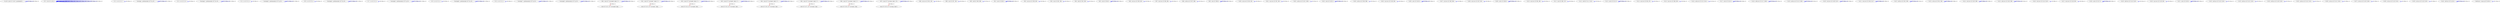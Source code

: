 digraph {
Node0x40648e0[label="  %i.126 = phi i32 [ %140, %.preheader23..."];
Node0x40648e0 -> Node0x40648e0[label="D:0.00ns L:0",color=blue];
Node0x40648e0 -> Node0x40648e0[label="D:0.00ns L:0",color=blue];
Node0x4064a20[label="  %72 = shl i32 %i.126, 3"];
Node0x4064a20 -> Node0x4064a20[label="D:0.00ns L:0",color=blue];
Node0x4064a20 -> Node0x4064a20[label="D:0.00ns L:0",color=blue];
Node0x4064a20 -> Node0x4064a20[label="D:0.00ns L:0",color=blue];
Node0x4064a20 -> Node0x4064a20[label="D:0.00ns L:0",color=blue];
Node0x4064a20 -> Node0x4064a20[label="D:0.00ns L:0",color=blue];
Node0x4064a20 -> Node0x4064a20[label="D:0.00ns L:0",color=blue];
Node0x4064a20 -> Node0x4064a20[label="D:0.00ns L:0",color=blue];
Node0x4064a20 -> Node0x4064a20[label="D:0.00ns L:0",color=blue];
Node0x4064b60[label="  %73 = or i32 %72, 7"];
Node0x4064b60 -> Node0x4064b60[label="D:0.00ns L:0",color=blue];
Node0x4069580[label="  %scevgep = getelementptr i32* %y, i32 ..."];
Node0x4069580 -> Node0x4069580[label="D:13.00ns L:0",color=blue];
Node0x4069580 -> Node0x4069580[label="D:13.00ns L:0",color=blue];
Node0x40696c0[label="  %74 = or i32 %72, 6"];
Node0x40696c0 -> Node0x40696c0[label="D:0.00ns L:0",color=blue];
Node0x4069800[label="  %scevgep2 = getelementptr i32* %y, i32..."];
Node0x4069800 -> Node0x4069800[label="D:13.00ns L:0",color=blue];
Node0x4069800 -> Node0x4069800[label="D:13.00ns L:0",color=blue];
Node0x4069940[label="  %75 = or i32 %72, 5"];
Node0x4069940 -> Node0x4069940[label="D:0.00ns L:0",color=blue];
Node0x4069a80[label="  %scevgep3 = getelementptr i32* %y, i32..."];
Node0x4069a80 -> Node0x4069a80[label="D:13.00ns L:0",color=blue];
Node0x4069a80 -> Node0x4069a80[label="D:13.00ns L:0",color=blue];
Node0x4069bc0[label="  %76 = or i32 %72, 4"];
Node0x4069bc0 -> Node0x4069bc0[label="D:0.00ns L:0",color=blue];
Node0x4069d00[label="  %scevgep4 = getelementptr i32* %y, i32..."];
Node0x4069d00 -> Node0x4069d00[label="D:13.00ns L:0",color=blue];
Node0x4069d00 -> Node0x4069d00[label="D:13.00ns L:0",color=blue];
Node0x4069e40[label="  %77 = or i32 %72, 3"];
Node0x4069e40 -> Node0x4069e40[label="D:0.00ns L:0",color=blue];
Node0x4069f80[label="  %scevgep5 = getelementptr i32* %y, i32..."];
Node0x4069f80 -> Node0x4069f80[label="D:13.00ns L:0",color=blue];
Node0x4069f80 -> Node0x4069f80[label="D:13.00ns L:0",color=blue];
Node0x406a0c0[label="  %78 = or i32 %72, 2"];
Node0x406a0c0 -> Node0x406a0c0[label="D:0.00ns L:0",color=blue];
Node0x406a200[label="  %scevgep6 = getelementptr i32* %y, i32..."];
Node0x406a200 -> Node0x406a200[label="D:13.00ns L:0",color=blue];
Node0x406a200 -> Node0x406a200[label="D:13.00ns L:0",color=blue];
Node0x406a340[label="  %79 = or i32 %72, 1"];
Node0x406a340 -> Node0x406a340[label="D:0.00ns L:0",color=blue];
Node0x406a480[label="  %scevgep7 = getelementptr i32* %y, i32..."];
Node0x406a480 -> Node0x406a480[label="D:13.00ns L:0",color=blue];
Node0x406a480 -> Node0x406a480[label="D:13.00ns L:0",color=blue];
Node0x406a5c0[label="  %scevgep8 = getelementptr i32* %y, i32..."];
Node0x406a5c0 -> Node0x406a5c0[label="D:13.00ns L:0",color=blue];
Node0x406a5c0 -> Node0x406a5c0[label="D:13.00ns L:0",color=blue];
Node0x406a700[label="  %80 = load i32* %scevgep8, align 4, !t..."];
Node0x406a700 -> Node0x406a700[label="D:0.00ns L:2",color=blue];
Node0x406a700 -> Node0x406a700[label="D:0.00ns L:2",color=blue];
Node0x406e940[label="  store i32 %132, i32* %scevgep8, align ..."];
Node0x406a700 -> Node0x406e940[label="D:0.00ns L:2",color=red];
Node0x406a840[label="  %81 = load i32* %scevgep7, align 4, !t..."];
Node0x406a840 -> Node0x406a840[label="D:0.00ns L:2",color=blue];
Node0x406a840 -> Node0x406a840[label="D:0.00ns L:2",color=blue];
Node0x406ebc0[label="  store i32 %133, i32* %scevgep7, align ..."];
Node0x406a840 -> Node0x406ebc0[label="D:0.00ns L:2",color=red];
Node0x406a980[label="  %82 = load i32* %scevgep6, align 4, !t..."];
Node0x406a980 -> Node0x406a980[label="D:0.00ns L:2",color=blue];
Node0x406a980 -> Node0x406a980[label="D:0.00ns L:2",color=blue];
Node0x406ee40[label="  store i32 %134, i32* %scevgep6, align ..."];
Node0x406a980 -> Node0x406ee40[label="D:0.00ns L:2",color=red];
Node0x406aac0[label="  %83 = load i32* %scevgep5, align 4, !t..."];
Node0x406aac0 -> Node0x406aac0[label="D:0.00ns L:2",color=blue];
Node0x406aac0 -> Node0x406aac0[label="D:0.00ns L:2",color=blue];
Node0x406f0c0[label="  store i32 %135, i32* %scevgep5, align ..."];
Node0x406aac0 -> Node0x406f0c0[label="D:0.00ns L:2",color=red];
Node0x406ac00[label="  %84 = load i32* %scevgep4, align 4, !t..."];
Node0x406ac00 -> Node0x406ac00[label="D:0.00ns L:2",color=blue];
Node0x406ac00 -> Node0x406ac00[label="D:0.00ns L:2",color=blue];
Node0x406f340[label="  store i32 %136, i32* %scevgep4, align ..."];
Node0x406ac00 -> Node0x406f340[label="D:0.00ns L:2",color=red];
Node0x406ad40[label="  %85 = load i32* %scevgep3, align 4, !t..."];
Node0x406ad40 -> Node0x406ad40[label="D:0.00ns L:2",color=blue];
Node0x406ad40 -> Node0x406ad40[label="D:0.00ns L:2",color=blue];
Node0x406f5c0[label="  store i32 %137, i32* %scevgep3, align ..."];
Node0x406ad40 -> Node0x406f5c0[label="D:0.00ns L:2",color=red];
Node0x406ae80[label="  %86 = load i32* %scevgep2, align 4, !t..."];
Node0x406ae80 -> Node0x406ae80[label="D:0.00ns L:2",color=blue];
Node0x406ae80 -> Node0x406ae80[label="D:0.00ns L:2",color=blue];
Node0x406f840[label="  store i32 %138, i32* %scevgep2, align ..."];
Node0x406ae80 -> Node0x406f840[label="D:0.00ns L:2",color=red];
Node0x406afc0[label="  %87 = load i32* %scevgep, align 4, !tb..."];
Node0x406afc0 -> Node0x406afc0[label="D:0.00ns L:2",color=blue];
Node0x406afc0 -> Node0x406afc0[label="D:0.00ns L:2",color=blue];
Node0x406fac0[label="  store i32 %139, i32* %scevgep, align 4..."];
Node0x406afc0 -> Node0x406fac0[label="D:0.00ns L:2",color=red];
Node0x406b100[label="  %88 = mul nsw i32 %81, 100"];
Node0x406b100 -> Node0x406b100[label="D:6.50ns L:0",color=blue];
Node0x406b240[label="  %89 = mul i32 %87, -502"];
Node0x406b240 -> Node0x406b240[label="D:6.50ns L:0",color=blue];
Node0x406b380[label="  %90 = add i32 %89, %88"];
Node0x406b380 -> Node0x406b380[label="D:3.81ns L:0",color=blue];
Node0x406b4c0[label="  %91 = ashr i32 %90, 9"];
Node0x406b4c0 -> Node0x406b4c0[label="D:0.00ns L:0",color=blue];
Node0x406b4c0 -> Node0x406b4c0[label="D:0.00ns L:0",color=blue];
Node0x406b600[label="  %92 = mul nsw i32 %85, 426"];
Node0x406b600 -> Node0x406b600[label="D:6.50ns L:0",color=blue];
Node0x406b740[label="  %93 = mul i32 %83, -284"];
Node0x406b740 -> Node0x406b740[label="D:6.50ns L:0",color=blue];
Node0x406b880[label="  %94 = add i32 %92, %93"];
Node0x406b880 -> Node0x406b880[label="D:3.81ns L:0",color=blue];
Node0x406b9c0[label="  %95 = ashr i32 %94, 9"];
Node0x406b9c0 -> Node0x406b9c0[label="D:0.00ns L:0",color=blue];
Node0x406b9c0 -> Node0x406b9c0[label="D:0.00ns L:0",color=blue];
Node0x406bb00[label="  %96 = mul nsw i32 %83, 426"];
Node0x406bb00 -> Node0x406bb00[label="D:6.50ns L:0",color=blue];
Node0x406bc40[label="  %97 = mul nsw i32 %85, 284"];
Node0x406bc40 -> Node0x406bc40[label="D:6.50ns L:0",color=blue];
Node0x406bd80[label="  %98 = add nsw i32 %97, %96"];
Node0x406bd80 -> Node0x406bd80[label="D:3.81ns L:0",color=blue];
Node0x406bec0[label="  %99 = ashr i32 %98, 9"];
Node0x406bec0 -> Node0x406bec0[label="D:0.00ns L:0",color=blue];
Node0x406bec0 -> Node0x406bec0[label="D:0.00ns L:0",color=blue];
Node0x406c000[label="  %100 = mul nsw i32 %81, 502"];
Node0x406c000 -> Node0x406c000[label="D:6.50ns L:0",color=blue];
Node0x406c140[label="  %101 = mul nsw i32 %87, 100"];
Node0x406c140 -> Node0x406c140[label="D:6.50ns L:0",color=blue];
Node0x406c280[label="  %102 = add nsw i32 %101, %100"];
Node0x406c280 -> Node0x406c280[label="D:3.81ns L:0",color=blue];
Node0x406c3c0[label="  %103 = ashr i32 %102, 9"];
Node0x406c3c0 -> Node0x406c3c0[label="D:0.00ns L:0",color=blue];
Node0x406c3c0 -> Node0x406c3c0[label="D:0.00ns L:0",color=blue];
Node0x406c500[label="  %104 = add nsw i32 %84, %80"];
Node0x406c500 -> Node0x406c500[label="D:3.81ns L:0",color=blue];
Node0x406c640[label="  %105 = mul nsw i32 %104, 362"];
Node0x406c640 -> Node0x406c640[label="D:6.50ns L:0",color=blue];
Node0x406c780[label="  %106 = ashr i32 %105, 9"];
Node0x406c780 -> Node0x406c780[label="D:0.00ns L:0",color=blue];
Node0x406c780 -> Node0x406c780[label="D:0.00ns L:0",color=blue];
Node0x406c8c0[label="  %107 = sub nsw i32 %80, %84"];
Node0x406c8c0 -> Node0x406c8c0[label="D:3.80ns L:0",color=blue];
Node0x406ca00[label="  %108 = mul nsw i32 %107, 362"];
Node0x406ca00 -> Node0x406ca00[label="D:6.50ns L:0",color=blue];
Node0x406cb40[label="  %109 = ashr i32 %108, 9"];
Node0x406cb40 -> Node0x406cb40[label="D:0.00ns L:0",color=blue];
Node0x406cb40 -> Node0x406cb40[label="D:0.00ns L:0",color=blue];
Node0x406cc80[label="  %110 = mul nsw i32 %82, 196"];
Node0x406cc80 -> Node0x406cc80[label="D:6.50ns L:0",color=blue];
Node0x406cdc0[label="  %111 = mul i32 %86, -473"];
Node0x406cdc0 -> Node0x406cdc0[label="D:6.50ns L:0",color=blue];
Node0x406cf00[label="  %112 = add i32 %111, %110"];
Node0x406cf00 -> Node0x406cf00[label="D:3.81ns L:0",color=blue];
Node0x406d040[label="  %113 = ashr i32 %112, 9"];
Node0x406d040 -> Node0x406d040[label="D:0.00ns L:0",color=blue];
Node0x406d040 -> Node0x406d040[label="D:0.00ns L:0",color=blue];
Node0x406d180[label="  %114 = mul nsw i32 %82, 473"];
Node0x406d180 -> Node0x406d180[label="D:6.50ns L:0",color=blue];
Node0x406d2c0[label="  %115 = mul nsw i32 %86, 196"];
Node0x406d2c0 -> Node0x406d2c0[label="D:6.50ns L:0",color=blue];
Node0x406d400[label="  %116 = add nsw i32 %115, %114"];
Node0x406d400 -> Node0x406d400[label="D:3.81ns L:0",color=blue];
Node0x406d540[label="  %117 = ashr i32 %116, 9"];
Node0x406d540 -> Node0x406d540[label="D:0.00ns L:0",color=blue];
Node0x406d540 -> Node0x406d540[label="D:0.00ns L:0",color=blue];
Node0x406d680[label="  %118 = add nsw i32 %117, %106"];
Node0x406d680 -> Node0x406d680[label="D:3.81ns L:0",color=blue];
Node0x406d680 -> Node0x406d680[label="D:3.81ns L:0",color=blue];
Node0x406d7c0[label="  %119 = add nsw i32 %113, %109"];
Node0x406d7c0 -> Node0x406d7c0[label="D:3.81ns L:0",color=blue];
Node0x406d7c0 -> Node0x406d7c0[label="D:3.81ns L:0",color=blue];
Node0x406d900[label="  %120 = sub nsw i32 %109, %113"];
Node0x406d900 -> Node0x406d900[label="D:3.80ns L:0",color=blue];
Node0x406d900 -> Node0x406d900[label="D:3.80ns L:0",color=blue];
Node0x406da40[label="  %121 = sub nsw i32 %106, %117"];
Node0x406da40 -> Node0x406da40[label="D:3.80ns L:0",color=blue];
Node0x406da40 -> Node0x406da40[label="D:3.80ns L:0",color=blue];
Node0x406db80[label="  %122 = add nsw i32 %91, %95"];
Node0x406db80 -> Node0x406db80[label="D:3.81ns L:0",color=blue];
Node0x406db80 -> Node0x406db80[label="D:3.81ns L:0",color=blue];
Node0x406dcc0[label="  %123 = sub nsw i32 %91, %95"];
Node0x406dcc0 -> Node0x406dcc0[label="D:3.80ns L:0",color=blue];
Node0x406dcc0 -> Node0x406dcc0[label="D:3.80ns L:0",color=blue];
Node0x406de00[label="  %124 = sub nsw i32 %103, %99"];
Node0x406de00 -> Node0x406de00[label="D:3.80ns L:0",color=blue];
Node0x406de00 -> Node0x406de00[label="D:3.80ns L:0",color=blue];
Node0x406df40[label="  %125 = add nsw i32 %103, %99"];
Node0x406df40 -> Node0x406df40[label="D:3.81ns L:0",color=blue];
Node0x406df40 -> Node0x406df40[label="D:3.81ns L:0",color=blue];
Node0x406e080[label="  %126 = sub nsw i32 %124, %123"];
Node0x406e080 -> Node0x406e080[label="D:3.80ns L:0",color=blue];
Node0x406e1c0[label="  %127 = mul nsw i32 %126, 362"];
Node0x406e1c0 -> Node0x406e1c0[label="D:6.50ns L:0",color=blue];
Node0x406e300[label="  %128 = ashr i32 %127, 9"];
Node0x406e300 -> Node0x406e300[label="D:0.00ns L:0",color=blue];
Node0x406e300 -> Node0x406e300[label="D:0.00ns L:0",color=blue];
Node0x406e440[label="  %129 = add nsw i32 %124, %123"];
Node0x406e440 -> Node0x406e440[label="D:3.81ns L:0",color=blue];
Node0x406e580[label="  %130 = mul nsw i32 %129, 362"];
Node0x406e580 -> Node0x406e580[label="D:6.50ns L:0",color=blue];
Node0x406e6c0[label="  %131 = ashr i32 %130, 9"];
Node0x406e6c0 -> Node0x406e6c0[label="D:0.00ns L:0",color=blue];
Node0x406e6c0 -> Node0x406e6c0[label="D:0.00ns L:0",color=blue];
Node0x406e800[label="  %132 = add nsw i32 %125, %118"];
Node0x406e800 -> Node0x406e800[label="D:3.81ns L:0",color=blue];
Node0x406ea80[label="  %133 = add nsw i32 %131, %119"];
Node0x406ea80 -> Node0x406ea80[label="D:3.81ns L:0",color=blue];
Node0x406ed00[label="  %134 = add nsw i32 %128, %120"];
Node0x406ed00 -> Node0x406ed00[label="D:3.81ns L:0",color=blue];
Node0x406ef80[label="  %135 = add nsw i32 %122, %121"];
Node0x406ef80 -> Node0x406ef80[label="D:3.81ns L:0",color=blue];
Node0x406f200[label="  %136 = sub nsw i32 %121, %122"];
Node0x406f200 -> Node0x406f200[label="D:3.80ns L:0",color=blue];
Node0x406f480[label="  %137 = sub nsw i32 %120, %128"];
Node0x406f480 -> Node0x406f480[label="D:3.80ns L:0",color=blue];
Node0x406f700[label="  %138 = sub nsw i32 %119, %131"];
Node0x406f700 -> Node0x406f700[label="D:3.80ns L:0",color=blue];
Node0x406f980[label="  %139 = sub nsw i32 %118, %125"];
Node0x406f980 -> Node0x406f980[label="D:3.80ns L:0",color=blue];
Node0x406fc00[label="  %140 = add nsw i32 %i.126, 1"];
Node0x406fc00 -> Node0x406fc00[label="D:3.81ns L:0",color=blue];
Node0x406fc00 -> Node0x406fc00[label="D:3.81ns L:0",color=blue];
Node0x406fd40[label="  %exitcond = icmp eq i32 %140, 8"];
Node0x406fd40 -> Node0x406fd40[label="D:2.34ns L:0",color=blue];
}
